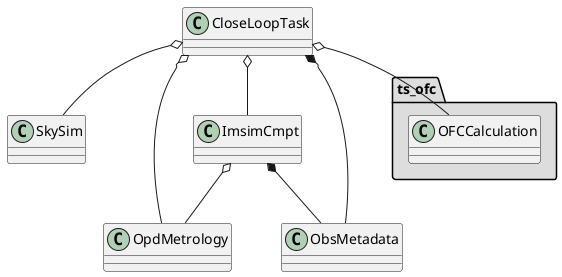 @startuml
package "ts_ofc" #DDDDDD {
  class OFCCalculation
}

CloseLoopTask o-- SkySim
CloseLoopTask o-- OFCCalculation
CloseLoopTask o-- ImsimCmpt
CloseLoopTask o-- OpdMetrology
CloseLoopTask *-- ObsMetadata
ImsimCmpt *-- ObsMetadata
ImsimCmpt o-- OpdMetrology
@enduml
